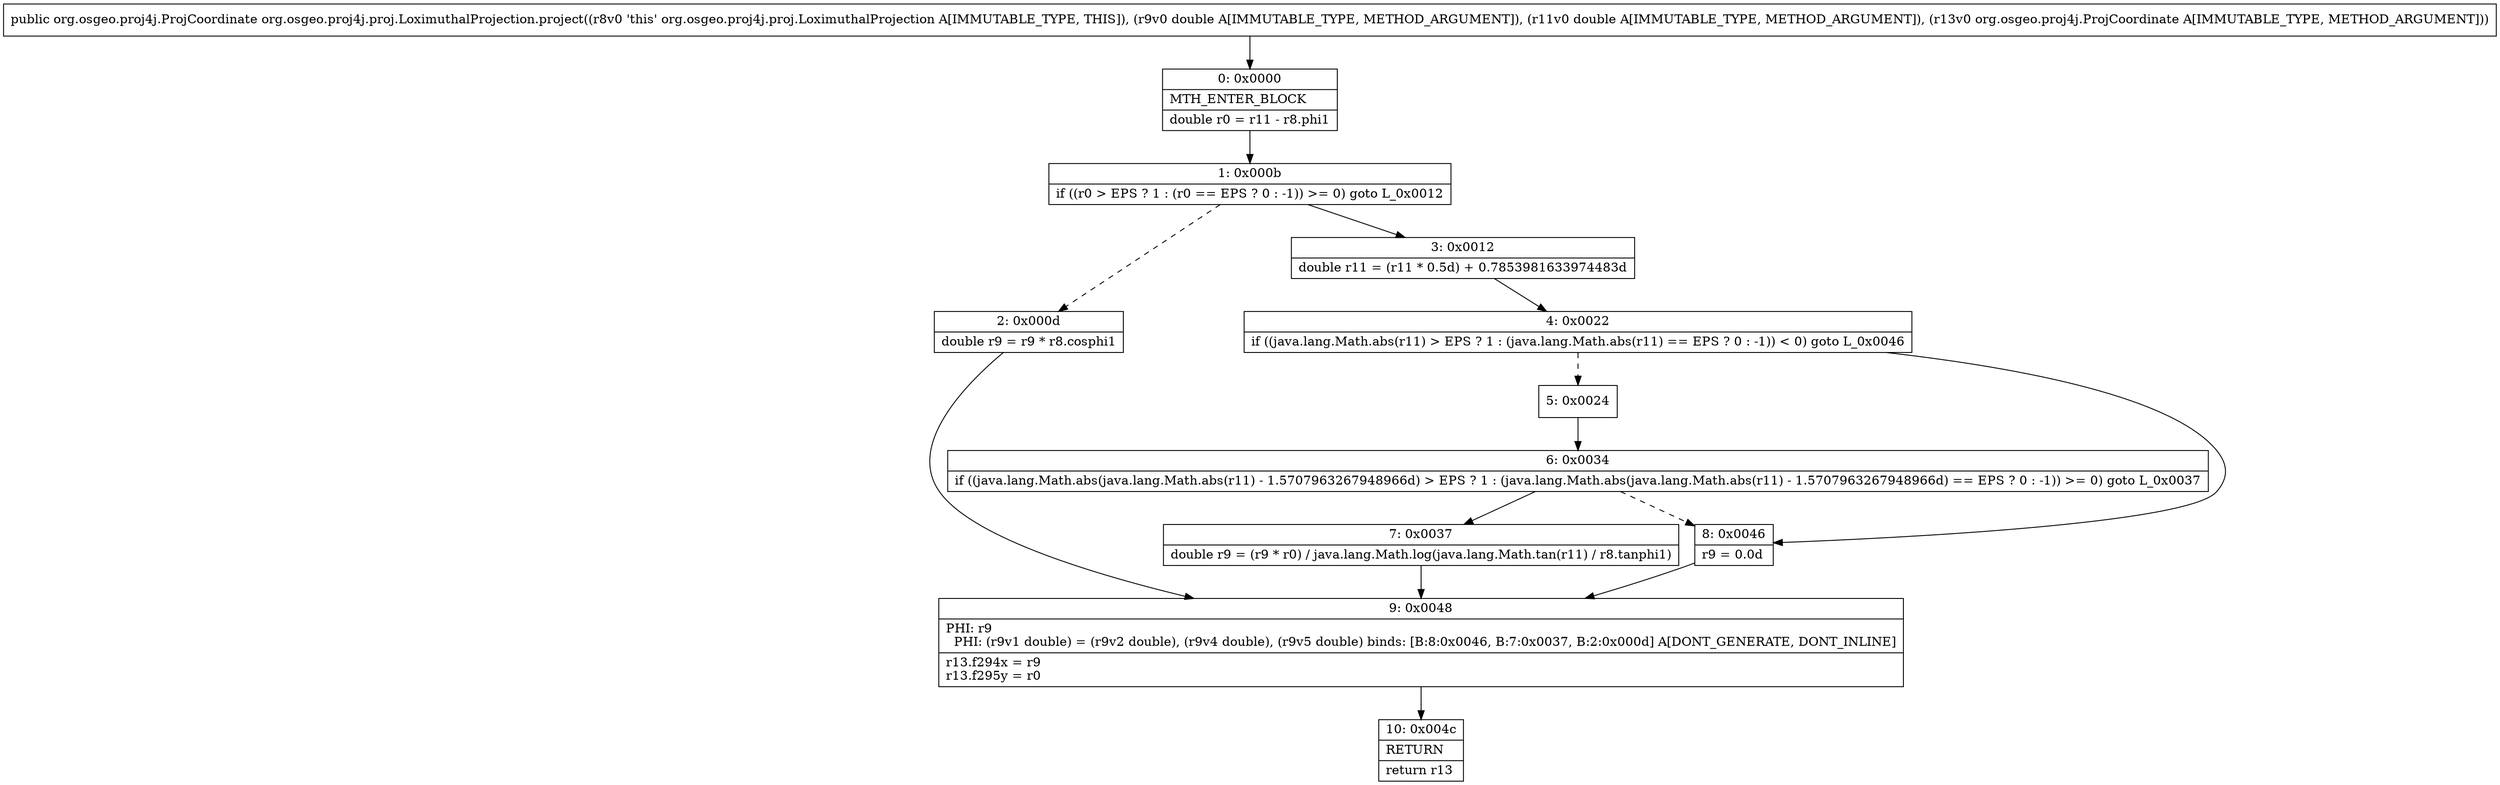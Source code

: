 digraph "CFG fororg.osgeo.proj4j.proj.LoximuthalProjection.project(DDLorg\/osgeo\/proj4j\/ProjCoordinate;)Lorg\/osgeo\/proj4j\/ProjCoordinate;" {
Node_0 [shape=record,label="{0\:\ 0x0000|MTH_ENTER_BLOCK\l|double r0 = r11 \- r8.phi1\l}"];
Node_1 [shape=record,label="{1\:\ 0x000b|if ((r0 \> EPS ? 1 : (r0 == EPS ? 0 : \-1)) \>= 0) goto L_0x0012\l}"];
Node_2 [shape=record,label="{2\:\ 0x000d|double r9 = r9 * r8.cosphi1\l}"];
Node_3 [shape=record,label="{3\:\ 0x0012|double r11 = (r11 * 0.5d) + 0.7853981633974483d\l}"];
Node_4 [shape=record,label="{4\:\ 0x0022|if ((java.lang.Math.abs(r11) \> EPS ? 1 : (java.lang.Math.abs(r11) == EPS ? 0 : \-1)) \< 0) goto L_0x0046\l}"];
Node_5 [shape=record,label="{5\:\ 0x0024}"];
Node_6 [shape=record,label="{6\:\ 0x0034|if ((java.lang.Math.abs(java.lang.Math.abs(r11) \- 1.5707963267948966d) \> EPS ? 1 : (java.lang.Math.abs(java.lang.Math.abs(r11) \- 1.5707963267948966d) == EPS ? 0 : \-1)) \>= 0) goto L_0x0037\l}"];
Node_7 [shape=record,label="{7\:\ 0x0037|double r9 = (r9 * r0) \/ java.lang.Math.log(java.lang.Math.tan(r11) \/ r8.tanphi1)\l}"];
Node_8 [shape=record,label="{8\:\ 0x0046|r9 = 0.0d\l}"];
Node_9 [shape=record,label="{9\:\ 0x0048|PHI: r9 \l  PHI: (r9v1 double) = (r9v2 double), (r9v4 double), (r9v5 double) binds: [B:8:0x0046, B:7:0x0037, B:2:0x000d] A[DONT_GENERATE, DONT_INLINE]\l|r13.f294x = r9\lr13.f295y = r0\l}"];
Node_10 [shape=record,label="{10\:\ 0x004c|RETURN\l|return r13\l}"];
MethodNode[shape=record,label="{public org.osgeo.proj4j.ProjCoordinate org.osgeo.proj4j.proj.LoximuthalProjection.project((r8v0 'this' org.osgeo.proj4j.proj.LoximuthalProjection A[IMMUTABLE_TYPE, THIS]), (r9v0 double A[IMMUTABLE_TYPE, METHOD_ARGUMENT]), (r11v0 double A[IMMUTABLE_TYPE, METHOD_ARGUMENT]), (r13v0 org.osgeo.proj4j.ProjCoordinate A[IMMUTABLE_TYPE, METHOD_ARGUMENT])) }"];
MethodNode -> Node_0;
Node_0 -> Node_1;
Node_1 -> Node_2[style=dashed];
Node_1 -> Node_3;
Node_2 -> Node_9;
Node_3 -> Node_4;
Node_4 -> Node_5[style=dashed];
Node_4 -> Node_8;
Node_5 -> Node_6;
Node_6 -> Node_7;
Node_6 -> Node_8[style=dashed];
Node_7 -> Node_9;
Node_8 -> Node_9;
Node_9 -> Node_10;
}


